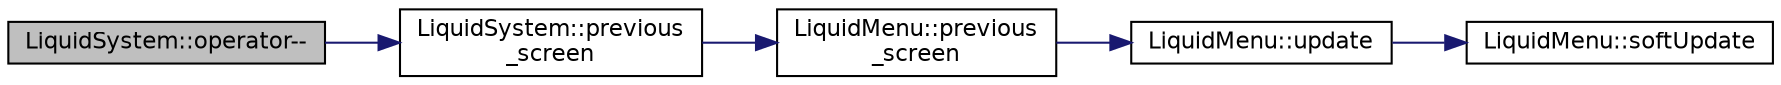digraph "LiquidSystem::operator--"
{
  edge [fontname="Helvetica",fontsize="11",labelfontname="Helvetica",labelfontsize="11"];
  node [fontname="Helvetica",fontsize="11",shape=record];
  rankdir="LR";
  Node58 [label="LiquidSystem::operator--",height=0.2,width=0.4,color="black", fillcolor="grey75", style="filled", fontcolor="black"];
  Node58 -> Node59 [color="midnightblue",fontsize="11",style="solid",fontname="Helvetica"];
  Node59 [label="LiquidSystem::previous\l_screen",height=0.2,width=0.4,color="black", fillcolor="white", style="filled",URL="$class_liquid_system.html#a41b7cf3ce3f9dff5c08a9f0b5db12c76",tooltip="Switches to the previous screen. "];
  Node59 -> Node60 [color="midnightblue",fontsize="11",style="solid",fontname="Helvetica"];
  Node60 [label="LiquidMenu::previous\l_screen",height=0.2,width=0.4,color="black", fillcolor="white", style="filled",URL="$class_liquid_menu.html#a3924794ce6e3e95bb7b94c3c18d6d9a9",tooltip="Switches to the previous screen. "];
  Node60 -> Node61 [color="midnightblue",fontsize="11",style="solid",fontname="Helvetica"];
  Node61 [label="LiquidMenu::update",height=0.2,width=0.4,color="black", fillcolor="white", style="filled",URL="$class_liquid_menu.html#af6935b3a7c65918abaf5594e7742af70",tooltip="Prints the current screen to the display. "];
  Node61 -> Node62 [color="midnightblue",fontsize="11",style="solid",fontname="Helvetica"];
  Node62 [label="LiquidMenu::softUpdate",height=0.2,width=0.4,color="black", fillcolor="white", style="filled",URL="$class_liquid_menu.html#a506aa5f8822031096a881aed7c6e45e5",tooltip="Prints the current screen to the display (without clearing). "];
}
